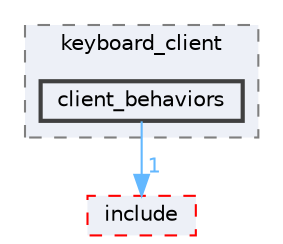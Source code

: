 digraph "smacc2_client_library/keyboard_client/src/keyboard_client/client_behaviors"
{
 // LATEX_PDF_SIZE
  bgcolor="transparent";
  edge [fontname=Helvetica,fontsize=10,labelfontname=Helvetica,labelfontsize=10];
  node [fontname=Helvetica,fontsize=10,shape=box,height=0.2,width=0.4];
  compound=true
  subgraph clusterdir_eca67c358d4df26c41df832b7610cc98 {
    graph [ bgcolor="#edf0f7", pencolor="grey50", label="keyboard_client", fontname=Helvetica,fontsize=10 style="filled,dashed", URL="dir_eca67c358d4df26c41df832b7610cc98.html",tooltip=""]
  dir_8745cfdc57827da51b2614444888a232 [label="client_behaviors", fillcolor="#edf0f7", color="grey25", style="filled,bold", URL="dir_8745cfdc57827da51b2614444888a232.html",tooltip=""];
  }
  dir_538804ced96bb0d8932f6644449f3e0b [label="include", fillcolor="#edf0f7", color="red", style="filled,dashed", URL="dir_538804ced96bb0d8932f6644449f3e0b.html",tooltip=""];
  dir_8745cfdc57827da51b2614444888a232->dir_538804ced96bb0d8932f6644449f3e0b [headlabel="1", labeldistance=1.5 headhref="dir_000006_000019.html" color="steelblue1" fontcolor="steelblue1"];
}
